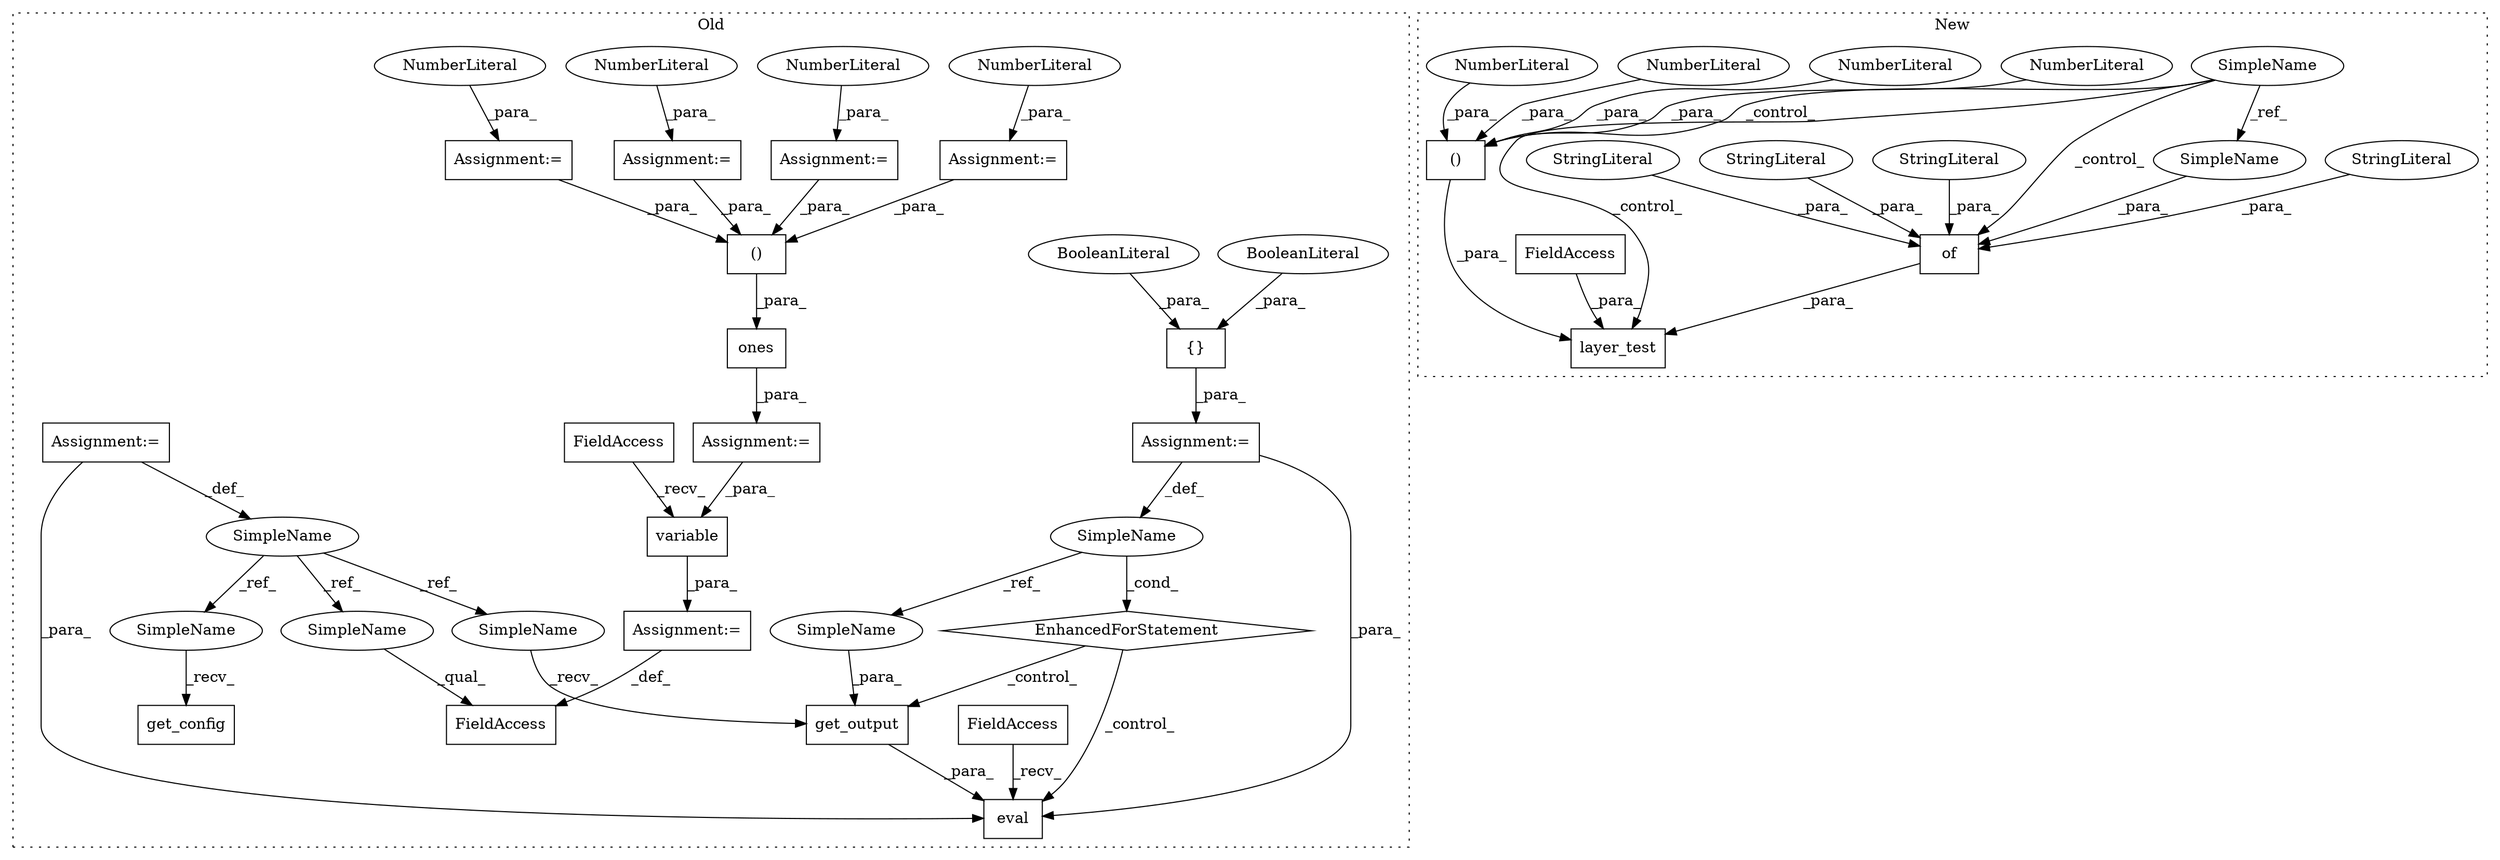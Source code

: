 digraph G {
subgraph cluster0 {
1 [label="get_config" a="32" s="14674" l="12" shape="box"];
9 [label="SimpleName" a="42" s="14390" l="5" shape="ellipse"];
10 [label="get_output" a="32" s="14634,14650" l="11,1" shape="box"];
11 [label="{}" a="4" s="14585,14596" l="1,1" shape="box"];
12 [label="EnhancedForStatement" a="70" s="14506,14597" l="57,2" shape="diamond"];
13 [label="BooleanLiteral" a="9" s="14591" l="5" shape="ellipse"];
14 [label="BooleanLiteral" a="9" s="14586" l="4" shape="ellipse"];
15 [label="SimpleName" a="42" s="14568" l="5" shape="ellipse"];
17 [label="eval" a="32" s="14623,14651" l="5,1" shape="box"];
18 [label="FieldAccess" a="22" s="14457" l="11" shape="box"];
19 [label="()" a="106" s="14082" l="114" shape="box"];
20 [label="FieldAccess" a="22" s="14609" l="5" shape="box"];
21 [label="variable" a="32" s="14483,14497" l="9,1" shape="box"];
22 [label="FieldAccess" a="22" s="14469" l="5" shape="box"];
23 [label="ones" a="32" s="14072,14196" l="10,2" shape="box"];
24 [label="Assignment:=" a="7" s="14395" l="1" shape="box"];
25 [label="Assignment:=" a="7" s="14506,14597" l="57,2" shape="box"];
26 [label="Assignment:=" a="7" s="14468" l="1" shape="box"];
27 [label="Assignment:=" a="7" s="13914" l="1" shape="box"];
28 [label="NumberLiteral" a="34" s="13915" l="1" shape="ellipse"];
29 [label="Assignment:=" a="7" s="14065" l="1" shape="box"];
30 [label="Assignment:=" a="7" s="13977" l="1" shape="box"];
31 [label="NumberLiteral" a="34" s="13978" l="2" shape="ellipse"];
32 [label="Assignment:=" a="7" s="14000" l="1" shape="box"];
33 [label="NumberLiteral" a="34" s="14001" l="2" shape="ellipse"];
38 [label="Assignment:=" a="7" s="13954" l="1" shape="box"];
39 [label="NumberLiteral" a="34" s="13955" l="2" shape="ellipse"];
41 [label="SimpleName" a="42" s="14645" l="5" shape="ellipse"];
43 [label="SimpleName" a="42" s="14668" l="5" shape="ellipse"];
44 [label="SimpleName" a="42" s="14628" l="5" shape="ellipse"];
45 [label="SimpleName" a="42" s="14457" l="5" shape="ellipse"];
label = "Old";
style="dotted";
}
subgraph cluster1 {
2 [label="layer_test" a="32" s="6313,6488" l="11,2" shape="box"];
3 [label="()" a="106" s="6428" l="60" shape="box"];
4 [label="FieldAccess" a="22" s="6324" l="26" shape="box"];
5 [label="of" a="32" s="6355,6419" l="3,1" shape="box"];
6 [label="NumberLiteral" a="34" s="6486" l="2" shape="ellipse"];
7 [label="NumberLiteral" a="34" s="6428" l="1" shape="ellipse"];
8 [label="NumberLiteral" a="34" s="6471" l="2" shape="ellipse"];
16 [label="StringLiteral" a="45" s="6390" l="7" shape="ellipse"];
34 [label="SimpleName" a="42" s="6211" l="7" shape="ellipse"];
35 [label="StringLiteral" a="45" s="6376" l="13" shape="ellipse"];
36 [label="StringLiteral" a="45" s="6398" l="11" shape="ellipse"];
37 [label="NumberLiteral" a="34" s="6442" l="1" shape="ellipse"];
40 [label="StringLiteral" a="45" s="6358" l="9" shape="ellipse"];
42 [label="SimpleName" a="42" s="6368" l="7" shape="ellipse"];
label = "New";
style="dotted";
}
3 -> 2 [label="_para_"];
4 -> 2 [label="_para_"];
5 -> 2 [label="_para_"];
6 -> 3 [label="_para_"];
7 -> 3 [label="_para_"];
8 -> 3 [label="_para_"];
9 -> 44 [label="_ref_"];
9 -> 45 [label="_ref_"];
9 -> 43 [label="_ref_"];
10 -> 17 [label="_para_"];
11 -> 25 [label="_para_"];
12 -> 10 [label="_control_"];
12 -> 17 [label="_control_"];
13 -> 11 [label="_para_"];
14 -> 11 [label="_para_"];
15 -> 41 [label="_ref_"];
15 -> 12 [label="_cond_"];
16 -> 5 [label="_para_"];
19 -> 23 [label="_para_"];
20 -> 17 [label="_recv_"];
21 -> 26 [label="_para_"];
22 -> 21 [label="_recv_"];
23 -> 29 [label="_para_"];
24 -> 17 [label="_para_"];
24 -> 9 [label="_def_"];
25 -> 17 [label="_para_"];
25 -> 15 [label="_def_"];
26 -> 18 [label="_def_"];
27 -> 19 [label="_para_"];
28 -> 27 [label="_para_"];
29 -> 21 [label="_para_"];
30 -> 19 [label="_para_"];
31 -> 30 [label="_para_"];
32 -> 19 [label="_para_"];
33 -> 32 [label="_para_"];
34 -> 2 [label="_control_"];
34 -> 42 [label="_ref_"];
34 -> 3 [label="_control_"];
34 -> 5 [label="_control_"];
35 -> 5 [label="_para_"];
36 -> 5 [label="_para_"];
37 -> 3 [label="_para_"];
38 -> 19 [label="_para_"];
39 -> 38 [label="_para_"];
40 -> 5 [label="_para_"];
41 -> 10 [label="_para_"];
42 -> 5 [label="_para_"];
43 -> 1 [label="_recv_"];
44 -> 10 [label="_recv_"];
45 -> 18 [label="_qual_"];
}
